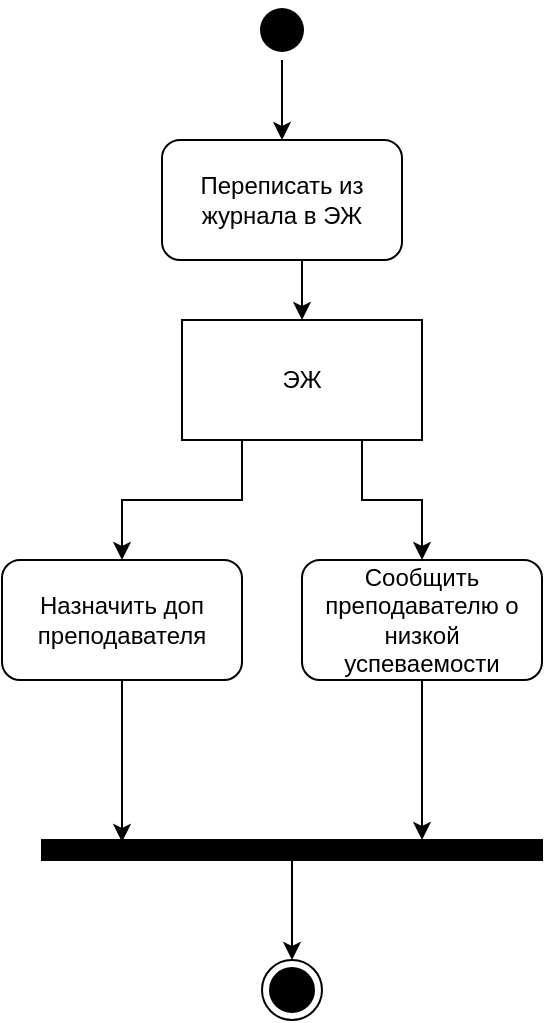 <mxfile version="20.3.3" type="google"><diagram id="EGz3f7Q0yAfdHLw3OLBQ" name="Страница 1"><mxGraphModel grid="1" page="1" gridSize="10" guides="1" tooltips="1" connect="1" arrows="1" fold="1" pageScale="1" pageWidth="827" pageHeight="1169" math="0" shadow="0"><root><mxCell id="0"/><mxCell id="1" parent="0"/><mxCell id="LBAu6pvYzBGv93xE818s-4" style="edgeStyle=orthogonalEdgeStyle;rounded=0;orthogonalLoop=1;jettySize=auto;html=1;exitX=0.5;exitY=1;exitDx=0;exitDy=0;entryX=0.5;entryY=0;entryDx=0;entryDy=0;" edge="1" parent="1" source="LBAu6pvYzBGv93xE818s-1" target="LBAu6pvYzBGv93xE818s-3"><mxGeometry relative="1" as="geometry"/></mxCell><mxCell id="LBAu6pvYzBGv93xE818s-1" value="" style="ellipse;html=1;shape=endState;fillColor=#000000;strokeColor=none;" vertex="1" parent="1"><mxGeometry x="205" y="20" width="30" height="30" as="geometry"/></mxCell><mxCell id="LBAu6pvYzBGv93xE818s-2" value="" style="ellipse;html=1;shape=endState;fillColor=#000000;strokeColor=default;" vertex="1" parent="1"><mxGeometry x="210" y="500" width="30" height="30" as="geometry"/></mxCell><mxCell id="LBAu6pvYzBGv93xE818s-6" style="edgeStyle=orthogonalEdgeStyle;rounded=0;orthogonalLoop=1;jettySize=auto;html=1;exitX=0.5;exitY=1;exitDx=0;exitDy=0;entryX=0.5;entryY=0;entryDx=0;entryDy=0;" edge="1" parent="1" source="LBAu6pvYzBGv93xE818s-3" target="LBAu6pvYzBGv93xE818s-5"><mxGeometry relative="1" as="geometry"/></mxCell><mxCell id="LBAu6pvYzBGv93xE818s-3" value="Переписать из&lt;br&gt;журнала в ЭЖ" style="rounded=1;whiteSpace=wrap;html=1;strokeColor=default;fillColor=#FFFFFF;" vertex="1" parent="1"><mxGeometry x="160" y="90" width="120" height="60" as="geometry"/></mxCell><mxCell id="LBAu6pvYzBGv93xE818s-10" style="edgeStyle=orthogonalEdgeStyle;rounded=0;orthogonalLoop=1;jettySize=auto;html=1;exitX=0.75;exitY=1;exitDx=0;exitDy=0;entryX=0.5;entryY=0;entryDx=0;entryDy=0;" edge="1" parent="1" source="LBAu6pvYzBGv93xE818s-5" target="LBAu6pvYzBGv93xE818s-9"><mxGeometry relative="1" as="geometry"/></mxCell><mxCell id="LBAu6pvYzBGv93xE818s-13" style="edgeStyle=orthogonalEdgeStyle;rounded=0;orthogonalLoop=1;jettySize=auto;html=1;exitX=0.25;exitY=1;exitDx=0;exitDy=0;entryX=0.5;entryY=0;entryDx=0;entryDy=0;" edge="1" parent="1" source="LBAu6pvYzBGv93xE818s-5" target="LBAu6pvYzBGv93xE818s-12"><mxGeometry relative="1" as="geometry"/></mxCell><mxCell id="LBAu6pvYzBGv93xE818s-5" value="ЭЖ" style="rounded=0;whiteSpace=wrap;html=1;" vertex="1" parent="1"><mxGeometry x="170" y="180" width="120" height="60" as="geometry"/></mxCell><mxCell id="LBAu6pvYzBGv93xE818s-17" style="edgeStyle=orthogonalEdgeStyle;rounded=0;orthogonalLoop=1;jettySize=auto;html=1;exitX=0.5;exitY=1;exitDx=0;exitDy=0;" edge="1" parent="1" source="LBAu6pvYzBGv93xE818s-9"><mxGeometry relative="1" as="geometry"><mxPoint x="290" y="440" as="targetPoint"/></mxGeometry></mxCell><mxCell id="LBAu6pvYzBGv93xE818s-9" value="Сообщить преподавателю о низкой успеваемости" style="rounded=1;whiteSpace=wrap;html=1;" vertex="1" parent="1"><mxGeometry x="230" y="300" width="120" height="60" as="geometry"/></mxCell><mxCell id="LBAu6pvYzBGv93xE818s-16" style="edgeStyle=orthogonalEdgeStyle;rounded=0;orthogonalLoop=1;jettySize=auto;html=1;exitX=0.5;exitY=1;exitDx=0;exitDy=0;entryX=0.16;entryY=0.1;entryDx=0;entryDy=0;entryPerimeter=0;" edge="1" parent="1" source="LBAu6pvYzBGv93xE818s-12" target="LBAu6pvYzBGv93xE818s-14"><mxGeometry relative="1" as="geometry"/></mxCell><mxCell id="LBAu6pvYzBGv93xE818s-12" value="Назначить доп преподавателя" style="rounded=1;whiteSpace=wrap;html=1;" vertex="1" parent="1"><mxGeometry x="80" y="300" width="120" height="60" as="geometry"/></mxCell><mxCell id="LBAu6pvYzBGv93xE818s-18" style="edgeStyle=orthogonalEdgeStyle;rounded=0;orthogonalLoop=1;jettySize=auto;html=1;exitX=0.5;exitY=1;exitDx=0;exitDy=0;" edge="1" parent="1" source="LBAu6pvYzBGv93xE818s-14" target="LBAu6pvYzBGv93xE818s-2"><mxGeometry relative="1" as="geometry"/></mxCell><mxCell id="LBAu6pvYzBGv93xE818s-14" value="" style="rounded=0;whiteSpace=wrap;html=1;fillColor=#000000;" vertex="1" parent="1"><mxGeometry x="100" y="440" width="250" height="10" as="geometry"/></mxCell></root></mxGraphModel></diagram></mxfile>